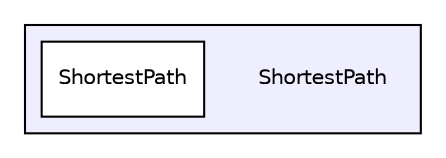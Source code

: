digraph "ShortestPath" {
  compound=true
  node [ fontsize="10", fontname="Helvetica"];
  edge [ labelfontsize="10", labelfontname="Helvetica"];
  subgraph clusterdir_e92bbb5c6b47a7458ee86047040042db {
    graph [ bgcolor="#eeeeff", pencolor="black", label="" URL="dir_e92bbb5c6b47a7458ee86047040042db.html"];
    dir_e92bbb5c6b47a7458ee86047040042db [shape=plaintext label="ShortestPath"];
    dir_9ad7b5c3216cd8b3062a2b0a35d6cdb1 [shape=box label="ShortestPath" color="black" fillcolor="white" style="filled" URL="dir_9ad7b5c3216cd8b3062a2b0a35d6cdb1.html"];
  }
}
